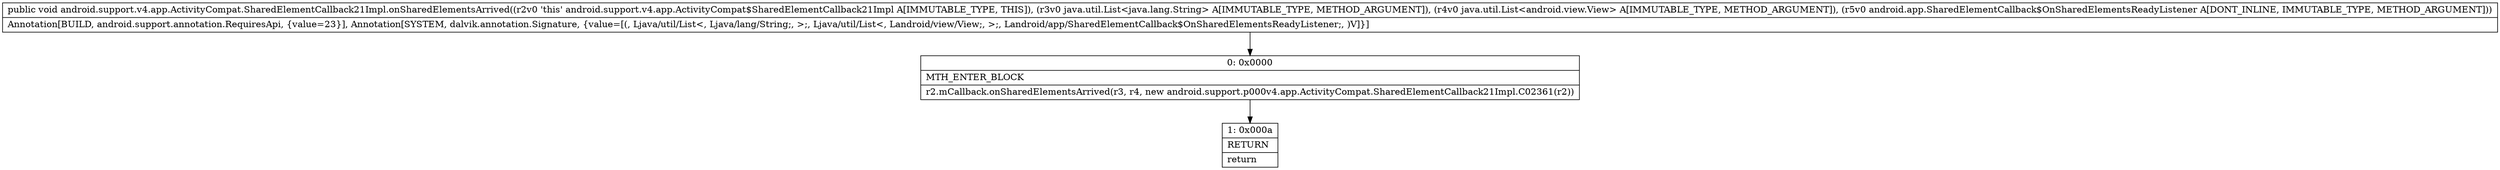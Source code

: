 digraph "CFG forandroid.support.v4.app.ActivityCompat.SharedElementCallback21Impl.onSharedElementsArrived(Ljava\/util\/List;Ljava\/util\/List;Landroid\/app\/SharedElementCallback$OnSharedElementsReadyListener;)V" {
Node_0 [shape=record,label="{0\:\ 0x0000|MTH_ENTER_BLOCK\l|r2.mCallback.onSharedElementsArrived(r3, r4, new android.support.p000v4.app.ActivityCompat.SharedElementCallback21Impl.C02361(r2))\l}"];
Node_1 [shape=record,label="{1\:\ 0x000a|RETURN\l|return\l}"];
MethodNode[shape=record,label="{public void android.support.v4.app.ActivityCompat.SharedElementCallback21Impl.onSharedElementsArrived((r2v0 'this' android.support.v4.app.ActivityCompat$SharedElementCallback21Impl A[IMMUTABLE_TYPE, THIS]), (r3v0 java.util.List\<java.lang.String\> A[IMMUTABLE_TYPE, METHOD_ARGUMENT]), (r4v0 java.util.List\<android.view.View\> A[IMMUTABLE_TYPE, METHOD_ARGUMENT]), (r5v0 android.app.SharedElementCallback$OnSharedElementsReadyListener A[DONT_INLINE, IMMUTABLE_TYPE, METHOD_ARGUMENT]))  | Annotation[BUILD, android.support.annotation.RequiresApi, \{value=23\}], Annotation[SYSTEM, dalvik.annotation.Signature, \{value=[(, Ljava\/util\/List\<, Ljava\/lang\/String;, \>;, Ljava\/util\/List\<, Landroid\/view\/View;, \>;, Landroid\/app\/SharedElementCallback$OnSharedElementsReadyListener;, )V]\}]\l}"];
MethodNode -> Node_0;
Node_0 -> Node_1;
}

